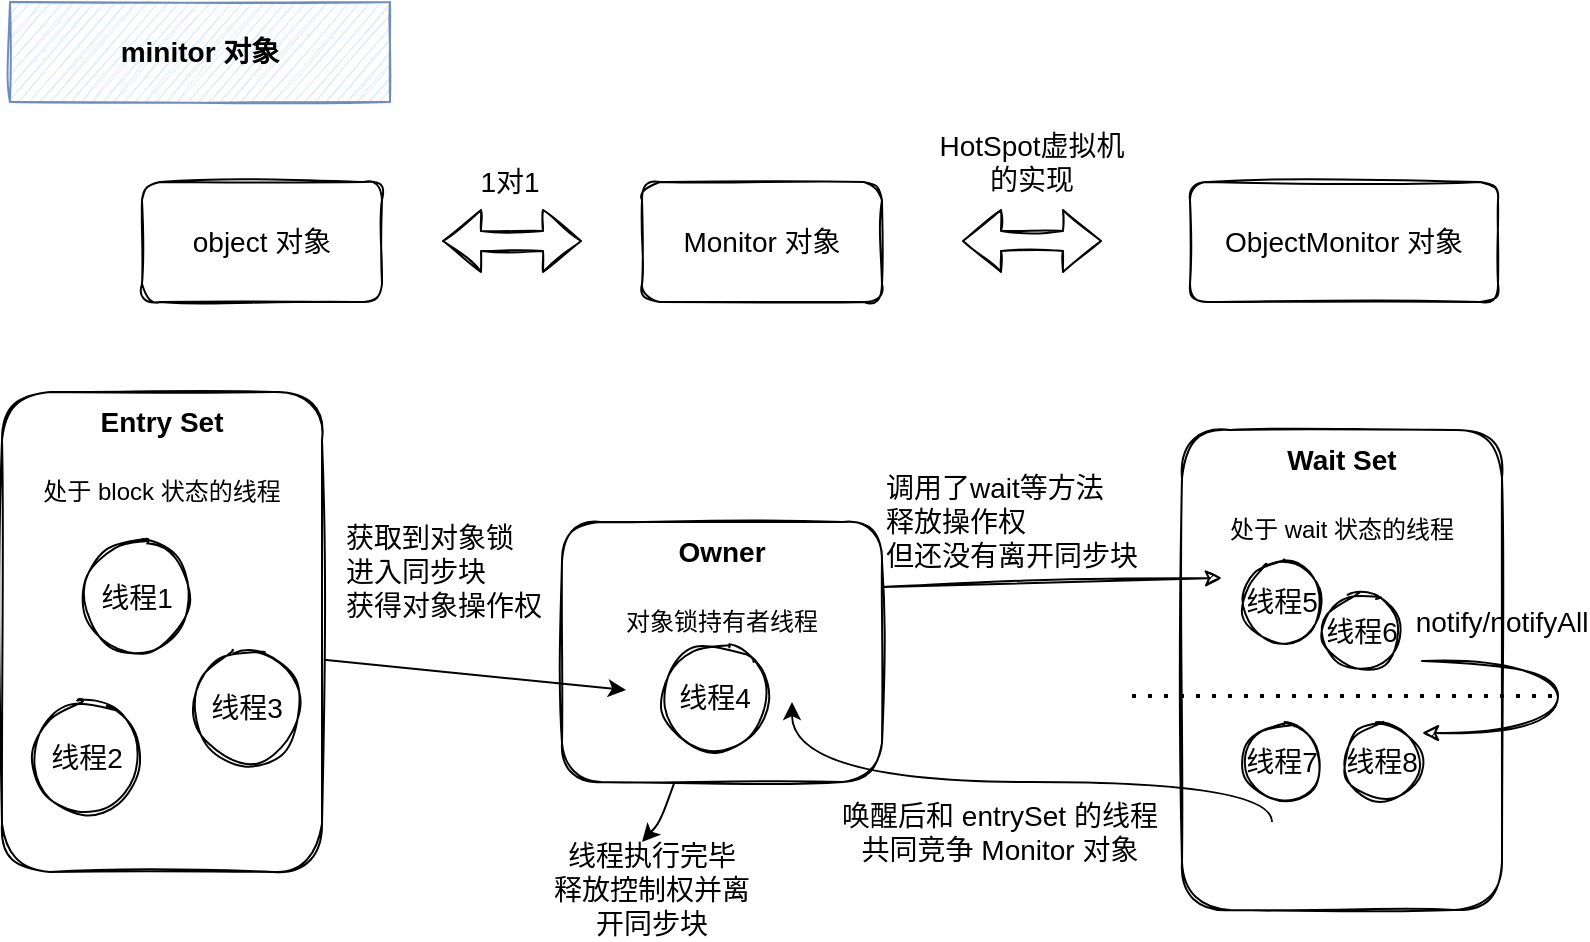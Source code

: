 <mxfile version="14.4.3" type="github">
  <diagram id="1IpxJ5xPlyXo6Vss8dZA" name="Page-1">
    <mxGraphModel dx="868" dy="450" grid="1" gridSize="10" guides="1" tooltips="1" connect="1" arrows="1" fold="1" page="1" pageScale="1" pageWidth="827" pageHeight="1169" math="0" shadow="0">
      <root>
        <mxCell id="0" />
        <mxCell id="1" parent="0" />
        <mxCell id="hDTQrUaRNeBPAnc33ed3-1" value="&lt;font style=&quot;font-size: 14px&quot;&gt;minitor 对象&lt;/font&gt;" style="rounded=0;whiteSpace=wrap;html=1;fontSize=14;fontStyle=1;fillColor=#dae8fc;strokeColor=#6c8ebf;sketch=1;" vertex="1" parent="1">
          <mxGeometry x="30" y="20" width="190" height="50" as="geometry" />
        </mxCell>
        <mxCell id="hDTQrUaRNeBPAnc33ed3-2" value="object 对象" style="rounded=1;whiteSpace=wrap;html=1;sketch=1;fontSize=14;" vertex="1" parent="1">
          <mxGeometry x="96" y="110" width="120" height="60" as="geometry" />
        </mxCell>
        <mxCell id="hDTQrUaRNeBPAnc33ed3-3" value="Monitor&amp;nbsp;对象" style="rounded=1;whiteSpace=wrap;html=1;sketch=1;fontSize=14;" vertex="1" parent="1">
          <mxGeometry x="346" y="110" width="120" height="60" as="geometry" />
        </mxCell>
        <mxCell id="hDTQrUaRNeBPAnc33ed3-4" value="" style="shape=flexArrow;endArrow=classic;startArrow=classic;html=1;fontSize=14;sketch=1;" edge="1" parent="1">
          <mxGeometry width="50" height="50" relative="1" as="geometry">
            <mxPoint x="246" y="139.5" as="sourcePoint" />
            <mxPoint x="316" y="139.5" as="targetPoint" />
          </mxGeometry>
        </mxCell>
        <mxCell id="hDTQrUaRNeBPAnc33ed3-5" value="1对1" style="text;html=1;strokeColor=none;fillColor=none;align=center;verticalAlign=middle;whiteSpace=wrap;rounded=0;sketch=1;fontSize=14;" vertex="1" parent="1">
          <mxGeometry x="260" y="100" width="40" height="20" as="geometry" />
        </mxCell>
        <mxCell id="hDTQrUaRNeBPAnc33ed3-7" value="&lt;b&gt;Entry Set&lt;br&gt;&lt;/b&gt;&lt;br&gt;&lt;font style=&quot;font-size: 12px&quot;&gt;处于 block 状态的线程&lt;/font&gt;" style="rounded=1;whiteSpace=wrap;html=1;sketch=1;fontSize=14;verticalAlign=top;" vertex="1" parent="1">
          <mxGeometry x="26" y="215" width="160" height="240" as="geometry" />
        </mxCell>
        <mxCell id="hDTQrUaRNeBPAnc33ed3-10" value="&lt;b&gt;Owner&lt;br&gt;&lt;/b&gt;&lt;br&gt;&lt;span style=&quot;font-size: 12px&quot;&gt;对象锁持有者线程&lt;/span&gt;" style="rounded=1;whiteSpace=wrap;html=1;sketch=1;fontSize=14;verticalAlign=top;" vertex="1" parent="1">
          <mxGeometry x="306" y="280" width="160" height="130" as="geometry" />
        </mxCell>
        <mxCell id="hDTQrUaRNeBPAnc33ed3-12" value="&lt;b&gt;Wait Set&lt;br&gt;&lt;/b&gt;&lt;br&gt;&lt;span style=&quot;font-size: 12px&quot;&gt;处于 wait 状态的线程&lt;/span&gt;" style="rounded=1;whiteSpace=wrap;html=1;sketch=1;fontSize=14;verticalAlign=top;" vertex="1" parent="1">
          <mxGeometry x="616" y="234" width="160" height="240" as="geometry" />
        </mxCell>
        <mxCell id="hDTQrUaRNeBPAnc33ed3-14" value="调用了wait等方法&lt;br&gt;释放操作权&lt;br&gt;&lt;div style=&quot;&quot;&gt;&lt;span&gt;但还没有离开同步块&lt;/span&gt;&lt;/div&gt;" style="text;html=1;strokeColor=none;fillColor=none;align=left;verticalAlign=middle;whiteSpace=wrap;rounded=0;sketch=1;fontSize=14;" vertex="1" parent="1">
          <mxGeometry x="466" y="270" width="150" height="20" as="geometry" />
        </mxCell>
        <mxCell id="hDTQrUaRNeBPAnc33ed3-15" value="" style="endArrow=classic;html=1;fontSize=14;exitX=1;exitY=0.25;exitDx=0;exitDy=0;sketch=1;" edge="1" parent="1" source="hDTQrUaRNeBPAnc33ed3-10">
          <mxGeometry width="50" height="50" relative="1" as="geometry">
            <mxPoint x="456" y="330" as="sourcePoint" />
            <mxPoint x="636" y="308" as="targetPoint" />
            <Array as="points" />
          </mxGeometry>
        </mxCell>
        <mxCell id="hDTQrUaRNeBPAnc33ed3-16" value="" style="endArrow=none;dashed=1;html=1;dashPattern=1 3;strokeWidth=2;fontSize=14;" edge="1" parent="1">
          <mxGeometry width="50" height="50" relative="1" as="geometry">
            <mxPoint x="591" y="367" as="sourcePoint" />
            <mxPoint x="801" y="367" as="targetPoint" />
          </mxGeometry>
        </mxCell>
        <mxCell id="hDTQrUaRNeBPAnc33ed3-19" value="线程1" style="ellipse;whiteSpace=wrap;html=1;aspect=fixed;sketch=1;fontSize=14;" vertex="1" parent="1">
          <mxGeometry x="66" y="290" width="55" height="55" as="geometry" />
        </mxCell>
        <mxCell id="hDTQrUaRNeBPAnc33ed3-20" value="线程2" style="ellipse;whiteSpace=wrap;html=1;aspect=fixed;sketch=1;fontSize=14;" vertex="1" parent="1">
          <mxGeometry x="41" y="370" width="55" height="55" as="geometry" />
        </mxCell>
        <mxCell id="hDTQrUaRNeBPAnc33ed3-21" value="线程3" style="ellipse;whiteSpace=wrap;html=1;aspect=fixed;sketch=1;fontSize=14;" vertex="1" parent="1">
          <mxGeometry x="121" y="345" width="55" height="55" as="geometry" />
        </mxCell>
        <mxCell id="hDTQrUaRNeBPAnc33ed3-22" value="线程5" style="ellipse;whiteSpace=wrap;html=1;aspect=fixed;sketch=1;fontSize=14;" vertex="1" parent="1">
          <mxGeometry x="646" y="300" width="40" height="40" as="geometry" />
        </mxCell>
        <mxCell id="hDTQrUaRNeBPAnc33ed3-23" value="线程6" style="ellipse;whiteSpace=wrap;html=1;aspect=fixed;sketch=1;fontSize=14;" vertex="1" parent="1">
          <mxGeometry x="686" y="315" width="40" height="40" as="geometry" />
        </mxCell>
        <mxCell id="hDTQrUaRNeBPAnc33ed3-24" value="线程4" style="ellipse;whiteSpace=wrap;html=1;aspect=fixed;sketch=1;fontSize=14;" vertex="1" parent="1">
          <mxGeometry x="355" y="340" width="55" height="55" as="geometry" />
        </mxCell>
        <mxCell id="hDTQrUaRNeBPAnc33ed3-25" value="线程7" style="ellipse;whiteSpace=wrap;html=1;aspect=fixed;sketch=1;fontSize=14;" vertex="1" parent="1">
          <mxGeometry x="646" y="380" width="40" height="40" as="geometry" />
        </mxCell>
        <mxCell id="hDTQrUaRNeBPAnc33ed3-26" value="线程8" style="ellipse;whiteSpace=wrap;html=1;aspect=fixed;sketch=1;fontSize=14;" vertex="1" parent="1">
          <mxGeometry x="696" y="380" width="40" height="40" as="geometry" />
        </mxCell>
        <mxCell id="hDTQrUaRNeBPAnc33ed3-27" value="" style="endArrow=classic;html=1;fontSize=14;" edge="1" parent="1" source="hDTQrUaRNeBPAnc33ed3-10">
          <mxGeometry width="50" height="50" relative="1" as="geometry">
            <mxPoint x="325" y="315" as="sourcePoint" />
            <mxPoint x="346" y="440" as="targetPoint" />
            <Array as="points">
              <mxPoint x="355" y="430" />
            </Array>
          </mxGeometry>
        </mxCell>
        <mxCell id="hDTQrUaRNeBPAnc33ed3-28" value="线程执行完毕&lt;br&gt;释放控制权并离开同步块" style="text;html=1;strokeColor=none;fillColor=none;align=center;verticalAlign=middle;whiteSpace=wrap;rounded=0;sketch=1;fontSize=14;" vertex="1" parent="1">
          <mxGeometry x="296" y="454" width="110" height="20" as="geometry" />
        </mxCell>
        <mxCell id="hDTQrUaRNeBPAnc33ed3-29" value="" style="endArrow=classic;html=1;fontSize=14;exitX=1.006;exitY=0.558;exitDx=0;exitDy=0;exitPerimeter=0;" edge="1" parent="1" source="hDTQrUaRNeBPAnc33ed3-7">
          <mxGeometry width="50" height="50" relative="1" as="geometry">
            <mxPoint x="218" y="355" as="sourcePoint" />
            <mxPoint x="338" y="364" as="targetPoint" />
          </mxGeometry>
        </mxCell>
        <mxCell id="hDTQrUaRNeBPAnc33ed3-31" value="获取到对象锁&lt;br&gt;进入同步块&lt;br&gt;获得对象操作权" style="text;html=1;strokeColor=none;fillColor=none;align=left;verticalAlign=middle;whiteSpace=wrap;rounded=0;sketch=1;fontSize=14;" vertex="1" parent="1">
          <mxGeometry x="196" y="295" width="100" height="20" as="geometry" />
        </mxCell>
        <mxCell id="hDTQrUaRNeBPAnc33ed3-37" value="" style="endArrow=classic;html=1;fontSize=14;edgeStyle=orthogonalEdgeStyle;curved=1;sketch=1;" edge="1" parent="1">
          <mxGeometry width="50" height="50" relative="1" as="geometry">
            <mxPoint x="736" y="349.5" as="sourcePoint" />
            <mxPoint x="736" y="385.5" as="targetPoint" />
            <Array as="points">
              <mxPoint x="804" y="349.5" />
              <mxPoint x="804" y="385.5" />
            </Array>
          </mxGeometry>
        </mxCell>
        <mxCell id="hDTQrUaRNeBPAnc33ed3-38" value="notify/notifyAll" style="text;html=1;strokeColor=none;fillColor=none;align=center;verticalAlign=middle;whiteSpace=wrap;rounded=0;sketch=1;fontSize=14;" vertex="1" parent="1">
          <mxGeometry x="756" y="320" width="40" height="20" as="geometry" />
        </mxCell>
        <mxCell id="hDTQrUaRNeBPAnc33ed3-41" value="" style="endArrow=classic;html=1;fontSize=14;edgeStyle=orthogonalEdgeStyle;curved=1;" edge="1" parent="1">
          <mxGeometry width="50" height="50" relative="1" as="geometry">
            <mxPoint x="661" y="430" as="sourcePoint" />
            <mxPoint x="421" y="370" as="targetPoint" />
            <Array as="points">
              <mxPoint x="661" y="410" />
              <mxPoint x="421" y="410" />
            </Array>
          </mxGeometry>
        </mxCell>
        <mxCell id="hDTQrUaRNeBPAnc33ed3-43" value="ObjectMonitor 对象" style="rounded=1;whiteSpace=wrap;html=1;sketch=1;fontSize=14;" vertex="1" parent="1">
          <mxGeometry x="620" y="110" width="154" height="60" as="geometry" />
        </mxCell>
        <mxCell id="hDTQrUaRNeBPAnc33ed3-44" value="" style="shape=flexArrow;endArrow=classic;startArrow=classic;html=1;fontSize=14;sketch=1;" edge="1" parent="1">
          <mxGeometry width="50" height="50" relative="1" as="geometry">
            <mxPoint x="506" y="139.5" as="sourcePoint" />
            <mxPoint x="576" y="139.5" as="targetPoint" />
          </mxGeometry>
        </mxCell>
        <mxCell id="hDTQrUaRNeBPAnc33ed3-45" value="HotSpot虚拟机的实现" style="text;html=1;strokeColor=none;fillColor=none;align=center;verticalAlign=middle;whiteSpace=wrap;rounded=0;sketch=1;fontSize=14;" vertex="1" parent="1">
          <mxGeometry x="491" y="90" width="100" height="20" as="geometry" />
        </mxCell>
        <mxCell id="hDTQrUaRNeBPAnc33ed3-49" value="唤醒后和 entrySet 的线程共同竞争 Monitor 对象" style="text;html=1;strokeColor=none;fillColor=none;align=center;verticalAlign=middle;whiteSpace=wrap;rounded=0;sketch=1;fontSize=14;" vertex="1" parent="1">
          <mxGeometry x="440" y="425" width="170" height="20" as="geometry" />
        </mxCell>
      </root>
    </mxGraphModel>
  </diagram>
</mxfile>
